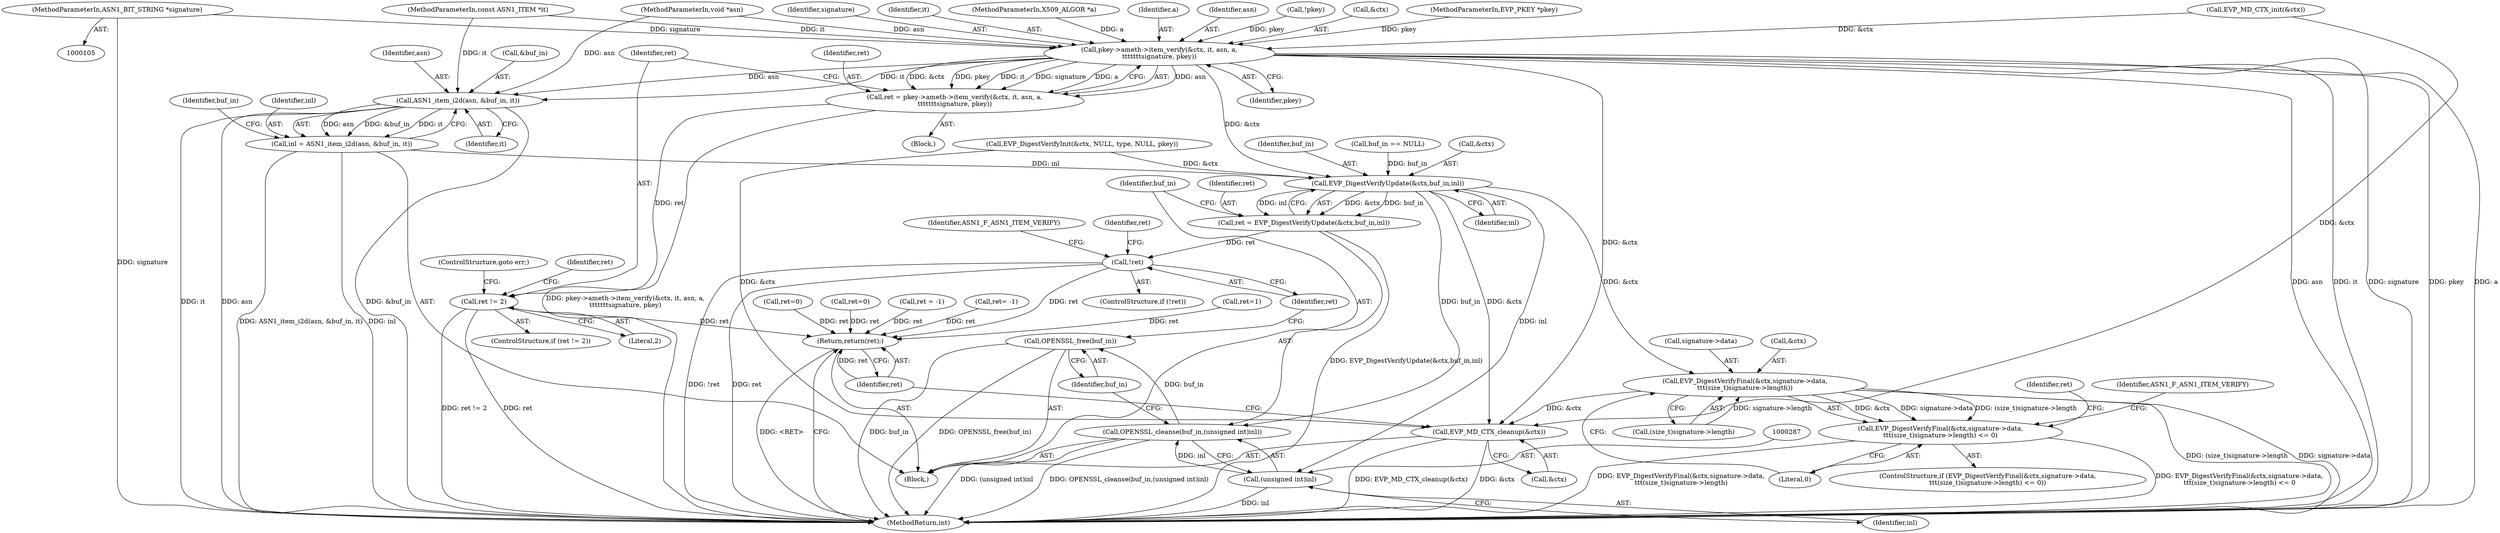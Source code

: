 digraph "0_openssl_684400ce192dac51df3d3e92b61830a6ef90be3e@pointer" {
"1000108" [label="(MethodParameterIn,ASN1_BIT_STRING *signature)"];
"1000197" [label="(Call,pkey->ameth->item_verify(&ctx, it, asn, a,\n\t\t\t\t\t\t\tsignature, pkey))"];
"1000195" [label="(Call,ret = pkey->ameth->item_verify(&ctx, it, asn, a,\n\t\t\t\t\t\t\tsignature, pkey))"];
"1000206" [label="(Call,ret != 2)"];
"1000332" [label="(Return,return(ret);)"];
"1000263" [label="(Call,ASN1_item_i2d(asn, &buf_in, it))"];
"1000261" [label="(Call,inl = ASN1_item_i2d(asn, &buf_in, it))"];
"1000279" [label="(Call,EVP_DigestVerifyUpdate(&ctx,buf_in,inl))"];
"1000277" [label="(Call,ret = EVP_DigestVerifyUpdate(&ctx,buf_in,inl))"];
"1000292" [label="(Call,!ret)"];
"1000284" [label="(Call,OPENSSL_cleanse(buf_in,(unsigned int)inl))"];
"1000289" [label="(Call,OPENSSL_free(buf_in))"];
"1000286" [label="(Call,(unsigned int)inl)"];
"1000305" [label="(Call,EVP_DigestVerifyFinal(&ctx,signature->data,\n\t\t\t(size_t)signature->length))"];
"1000304" [label="(Call,EVP_DigestVerifyFinal(&ctx,signature->data,\n\t\t\t(size_t)signature->length) <= 0)"];
"1000329" [label="(Call,EVP_MD_CTX_cleanup(&ctx))"];
"1000285" [label="(Identifier,buf_in)"];
"1000278" [label="(Identifier,ret)"];
"1000292" [label="(Call,!ret)"];
"1000197" [label="(Call,pkey->ameth->item_verify(&ctx, it, asn, a,\n\t\t\t\t\t\t\tsignature, pkey))"];
"1000279" [label="(Call,EVP_DigestVerifyUpdate(&ctx,buf_in,inl))"];
"1000325" [label="(Call,ret=1)"];
"1000326" [label="(Identifier,ret)"];
"1000126" [label="(Call,!pkey)"];
"1000198" [label="(Call,&ctx)"];
"1000196" [label="(Identifier,ret)"];
"1000330" [label="(Call,&ctx)"];
"1000321" [label="(Call,ret=0)"];
"1000316" [label="(Literal,0)"];
"1000319" [label="(Identifier,ASN1_F_ASN1_ITEM_VERIFY)"];
"1000267" [label="(Identifier,it)"];
"1000246" [label="(Call,EVP_DigestVerifyInit(&ctx, NULL, type, NULL, pkey))"];
"1000311" [label="(Call,(size_t)signature->length)"];
"1000334" [label="(MethodReturn,int)"];
"1000257" [label="(Call,ret=0)"];
"1000177" [label="(Block,)"];
"1000291" [label="(ControlStructure,if (!ret))"];
"1000270" [label="(Identifier,buf_in)"];
"1000332" [label="(Return,return(ret);)"];
"1000206" [label="(Call,ret != 2)"];
"1000205" [label="(ControlStructure,if (ret != 2))"];
"1000284" [label="(Call,OPENSSL_cleanse(buf_in,(unsigned int)inl))"];
"1000111" [label="(Block,)"];
"1000204" [label="(Identifier,pkey)"];
"1000109" [label="(MethodParameterIn,void *asn)"];
"1000277" [label="(Call,ret = EVP_DigestVerifyUpdate(&ctx,buf_in,inl))"];
"1000210" [label="(Call,ret = -1)"];
"1000303" [label="(ControlStructure,if (EVP_DigestVerifyFinal(&ctx,signature->data,\n\t\t\t(size_t)signature->length) <= 0))"];
"1000110" [label="(MethodParameterIn,EVP_PKEY *pkey)"];
"1000286" [label="(Call,(unsigned int)inl)"];
"1000305" [label="(Call,EVP_DigestVerifyFinal(&ctx,signature->data,\n\t\t\t(size_t)signature->length))"];
"1000118" [label="(Call,ret= -1)"];
"1000290" [label="(Identifier,buf_in)"];
"1000108" [label="(MethodParameterIn,ASN1_BIT_STRING *signature)"];
"1000308" [label="(Call,signature->data)"];
"1000203" [label="(Identifier,signature)"];
"1000289" [label="(Call,OPENSSL_free(buf_in))"];
"1000200" [label="(Identifier,it)"];
"1000264" [label="(Identifier,asn)"];
"1000211" [label="(Identifier,ret)"];
"1000300" [label="(Identifier,ret)"];
"1000207" [label="(Identifier,ret)"];
"1000107" [label="(MethodParameterIn,X509_ALGOR *a)"];
"1000265" [label="(Call,&buf_in)"];
"1000293" [label="(Identifier,ret)"];
"1000304" [label="(Call,EVP_DigestVerifyFinal(&ctx,signature->data,\n\t\t\t(size_t)signature->length) <= 0)"];
"1000106" [label="(MethodParameterIn,const ASN1_ITEM *it)"];
"1000202" [label="(Identifier,a)"];
"1000282" [label="(Identifier,buf_in)"];
"1000269" [label="(Call,buf_in == NULL)"];
"1000329" [label="(Call,EVP_MD_CTX_cleanup(&ctx))"];
"1000195" [label="(Call,ret = pkey->ameth->item_verify(&ctx, it, asn, a,\n\t\t\t\t\t\t\tsignature, pkey))"];
"1000201" [label="(Identifier,asn)"];
"1000154" [label="(Call,EVP_MD_CTX_init(&ctx))"];
"1000263" [label="(Call,ASN1_item_i2d(asn, &buf_in, it))"];
"1000283" [label="(Identifier,inl)"];
"1000306" [label="(Call,&ctx)"];
"1000288" [label="(Identifier,inl)"];
"1000280" [label="(Call,&ctx)"];
"1000261" [label="(Call,inl = ASN1_item_i2d(asn, &buf_in, it))"];
"1000333" [label="(Identifier,ret)"];
"1000209" [label="(ControlStructure,goto err;)"];
"1000208" [label="(Literal,2)"];
"1000262" [label="(Identifier,inl)"];
"1000296" [label="(Identifier,ASN1_F_ASN1_ITEM_VERIFY)"];
"1000108" -> "1000105"  [label="AST: "];
"1000108" -> "1000334"  [label="DDG: signature"];
"1000108" -> "1000197"  [label="DDG: signature"];
"1000197" -> "1000195"  [label="AST: "];
"1000197" -> "1000204"  [label="CFG: "];
"1000198" -> "1000197"  [label="AST: "];
"1000200" -> "1000197"  [label="AST: "];
"1000201" -> "1000197"  [label="AST: "];
"1000202" -> "1000197"  [label="AST: "];
"1000203" -> "1000197"  [label="AST: "];
"1000204" -> "1000197"  [label="AST: "];
"1000195" -> "1000197"  [label="CFG: "];
"1000197" -> "1000334"  [label="DDG: asn"];
"1000197" -> "1000334"  [label="DDG: it"];
"1000197" -> "1000334"  [label="DDG: signature"];
"1000197" -> "1000334"  [label="DDG: pkey"];
"1000197" -> "1000334"  [label="DDG: a"];
"1000197" -> "1000195"  [label="DDG: asn"];
"1000197" -> "1000195"  [label="DDG: &ctx"];
"1000197" -> "1000195"  [label="DDG: pkey"];
"1000197" -> "1000195"  [label="DDG: it"];
"1000197" -> "1000195"  [label="DDG: signature"];
"1000197" -> "1000195"  [label="DDG: a"];
"1000154" -> "1000197"  [label="DDG: &ctx"];
"1000106" -> "1000197"  [label="DDG: it"];
"1000109" -> "1000197"  [label="DDG: asn"];
"1000107" -> "1000197"  [label="DDG: a"];
"1000126" -> "1000197"  [label="DDG: pkey"];
"1000110" -> "1000197"  [label="DDG: pkey"];
"1000197" -> "1000263"  [label="DDG: asn"];
"1000197" -> "1000263"  [label="DDG: it"];
"1000197" -> "1000279"  [label="DDG: &ctx"];
"1000197" -> "1000329"  [label="DDG: &ctx"];
"1000195" -> "1000177"  [label="AST: "];
"1000196" -> "1000195"  [label="AST: "];
"1000207" -> "1000195"  [label="CFG: "];
"1000195" -> "1000334"  [label="DDG: pkey->ameth->item_verify(&ctx, it, asn, a,\n\t\t\t\t\t\t\tsignature, pkey)"];
"1000195" -> "1000206"  [label="DDG: ret"];
"1000206" -> "1000205"  [label="AST: "];
"1000206" -> "1000208"  [label="CFG: "];
"1000207" -> "1000206"  [label="AST: "];
"1000208" -> "1000206"  [label="AST: "];
"1000209" -> "1000206"  [label="CFG: "];
"1000211" -> "1000206"  [label="CFG: "];
"1000206" -> "1000334"  [label="DDG: ret != 2"];
"1000206" -> "1000334"  [label="DDG: ret"];
"1000206" -> "1000332"  [label="DDG: ret"];
"1000332" -> "1000111"  [label="AST: "];
"1000332" -> "1000333"  [label="CFG: "];
"1000333" -> "1000332"  [label="AST: "];
"1000334" -> "1000332"  [label="CFG: "];
"1000332" -> "1000334"  [label="DDG: <RET>"];
"1000333" -> "1000332"  [label="DDG: ret"];
"1000325" -> "1000332"  [label="DDG: ret"];
"1000292" -> "1000332"  [label="DDG: ret"];
"1000257" -> "1000332"  [label="DDG: ret"];
"1000118" -> "1000332"  [label="DDG: ret"];
"1000210" -> "1000332"  [label="DDG: ret"];
"1000321" -> "1000332"  [label="DDG: ret"];
"1000263" -> "1000261"  [label="AST: "];
"1000263" -> "1000267"  [label="CFG: "];
"1000264" -> "1000263"  [label="AST: "];
"1000265" -> "1000263"  [label="AST: "];
"1000267" -> "1000263"  [label="AST: "];
"1000261" -> "1000263"  [label="CFG: "];
"1000263" -> "1000334"  [label="DDG: &buf_in"];
"1000263" -> "1000334"  [label="DDG: it"];
"1000263" -> "1000334"  [label="DDG: asn"];
"1000263" -> "1000261"  [label="DDG: asn"];
"1000263" -> "1000261"  [label="DDG: &buf_in"];
"1000263" -> "1000261"  [label="DDG: it"];
"1000109" -> "1000263"  [label="DDG: asn"];
"1000106" -> "1000263"  [label="DDG: it"];
"1000261" -> "1000111"  [label="AST: "];
"1000262" -> "1000261"  [label="AST: "];
"1000270" -> "1000261"  [label="CFG: "];
"1000261" -> "1000334"  [label="DDG: ASN1_item_i2d(asn, &buf_in, it)"];
"1000261" -> "1000334"  [label="DDG: inl"];
"1000261" -> "1000279"  [label="DDG: inl"];
"1000279" -> "1000277"  [label="AST: "];
"1000279" -> "1000283"  [label="CFG: "];
"1000280" -> "1000279"  [label="AST: "];
"1000282" -> "1000279"  [label="AST: "];
"1000283" -> "1000279"  [label="AST: "];
"1000277" -> "1000279"  [label="CFG: "];
"1000279" -> "1000277"  [label="DDG: &ctx"];
"1000279" -> "1000277"  [label="DDG: buf_in"];
"1000279" -> "1000277"  [label="DDG: inl"];
"1000246" -> "1000279"  [label="DDG: &ctx"];
"1000269" -> "1000279"  [label="DDG: buf_in"];
"1000279" -> "1000284"  [label="DDG: buf_in"];
"1000279" -> "1000286"  [label="DDG: inl"];
"1000279" -> "1000305"  [label="DDG: &ctx"];
"1000279" -> "1000329"  [label="DDG: &ctx"];
"1000277" -> "1000111"  [label="AST: "];
"1000278" -> "1000277"  [label="AST: "];
"1000285" -> "1000277"  [label="CFG: "];
"1000277" -> "1000334"  [label="DDG: EVP_DigestVerifyUpdate(&ctx,buf_in,inl)"];
"1000277" -> "1000292"  [label="DDG: ret"];
"1000292" -> "1000291"  [label="AST: "];
"1000292" -> "1000293"  [label="CFG: "];
"1000293" -> "1000292"  [label="AST: "];
"1000296" -> "1000292"  [label="CFG: "];
"1000300" -> "1000292"  [label="CFG: "];
"1000292" -> "1000334"  [label="DDG: !ret"];
"1000292" -> "1000334"  [label="DDG: ret"];
"1000284" -> "1000111"  [label="AST: "];
"1000284" -> "1000286"  [label="CFG: "];
"1000285" -> "1000284"  [label="AST: "];
"1000286" -> "1000284"  [label="AST: "];
"1000290" -> "1000284"  [label="CFG: "];
"1000284" -> "1000334"  [label="DDG: (unsigned int)inl"];
"1000284" -> "1000334"  [label="DDG: OPENSSL_cleanse(buf_in,(unsigned int)inl)"];
"1000286" -> "1000284"  [label="DDG: inl"];
"1000284" -> "1000289"  [label="DDG: buf_in"];
"1000289" -> "1000111"  [label="AST: "];
"1000289" -> "1000290"  [label="CFG: "];
"1000290" -> "1000289"  [label="AST: "];
"1000293" -> "1000289"  [label="CFG: "];
"1000289" -> "1000334"  [label="DDG: buf_in"];
"1000289" -> "1000334"  [label="DDG: OPENSSL_free(buf_in)"];
"1000286" -> "1000288"  [label="CFG: "];
"1000287" -> "1000286"  [label="AST: "];
"1000288" -> "1000286"  [label="AST: "];
"1000286" -> "1000334"  [label="DDG: inl"];
"1000305" -> "1000304"  [label="AST: "];
"1000305" -> "1000311"  [label="CFG: "];
"1000306" -> "1000305"  [label="AST: "];
"1000308" -> "1000305"  [label="AST: "];
"1000311" -> "1000305"  [label="AST: "];
"1000316" -> "1000305"  [label="CFG: "];
"1000305" -> "1000334"  [label="DDG: (size_t)signature->length"];
"1000305" -> "1000334"  [label="DDG: signature->data"];
"1000305" -> "1000304"  [label="DDG: &ctx"];
"1000305" -> "1000304"  [label="DDG: signature->data"];
"1000305" -> "1000304"  [label="DDG: (size_t)signature->length"];
"1000311" -> "1000305"  [label="DDG: signature->length"];
"1000305" -> "1000329"  [label="DDG: &ctx"];
"1000304" -> "1000303"  [label="AST: "];
"1000304" -> "1000316"  [label="CFG: "];
"1000316" -> "1000304"  [label="AST: "];
"1000319" -> "1000304"  [label="CFG: "];
"1000326" -> "1000304"  [label="CFG: "];
"1000304" -> "1000334"  [label="DDG: EVP_DigestVerifyFinal(&ctx,signature->data,\n\t\t\t(size_t)signature->length) <= 0"];
"1000304" -> "1000334"  [label="DDG: EVP_DigestVerifyFinal(&ctx,signature->data,\n\t\t\t(size_t)signature->length)"];
"1000329" -> "1000111"  [label="AST: "];
"1000329" -> "1000330"  [label="CFG: "];
"1000330" -> "1000329"  [label="AST: "];
"1000333" -> "1000329"  [label="CFG: "];
"1000329" -> "1000334"  [label="DDG: EVP_MD_CTX_cleanup(&ctx)"];
"1000329" -> "1000334"  [label="DDG: &ctx"];
"1000154" -> "1000329"  [label="DDG: &ctx"];
"1000246" -> "1000329"  [label="DDG: &ctx"];
}
